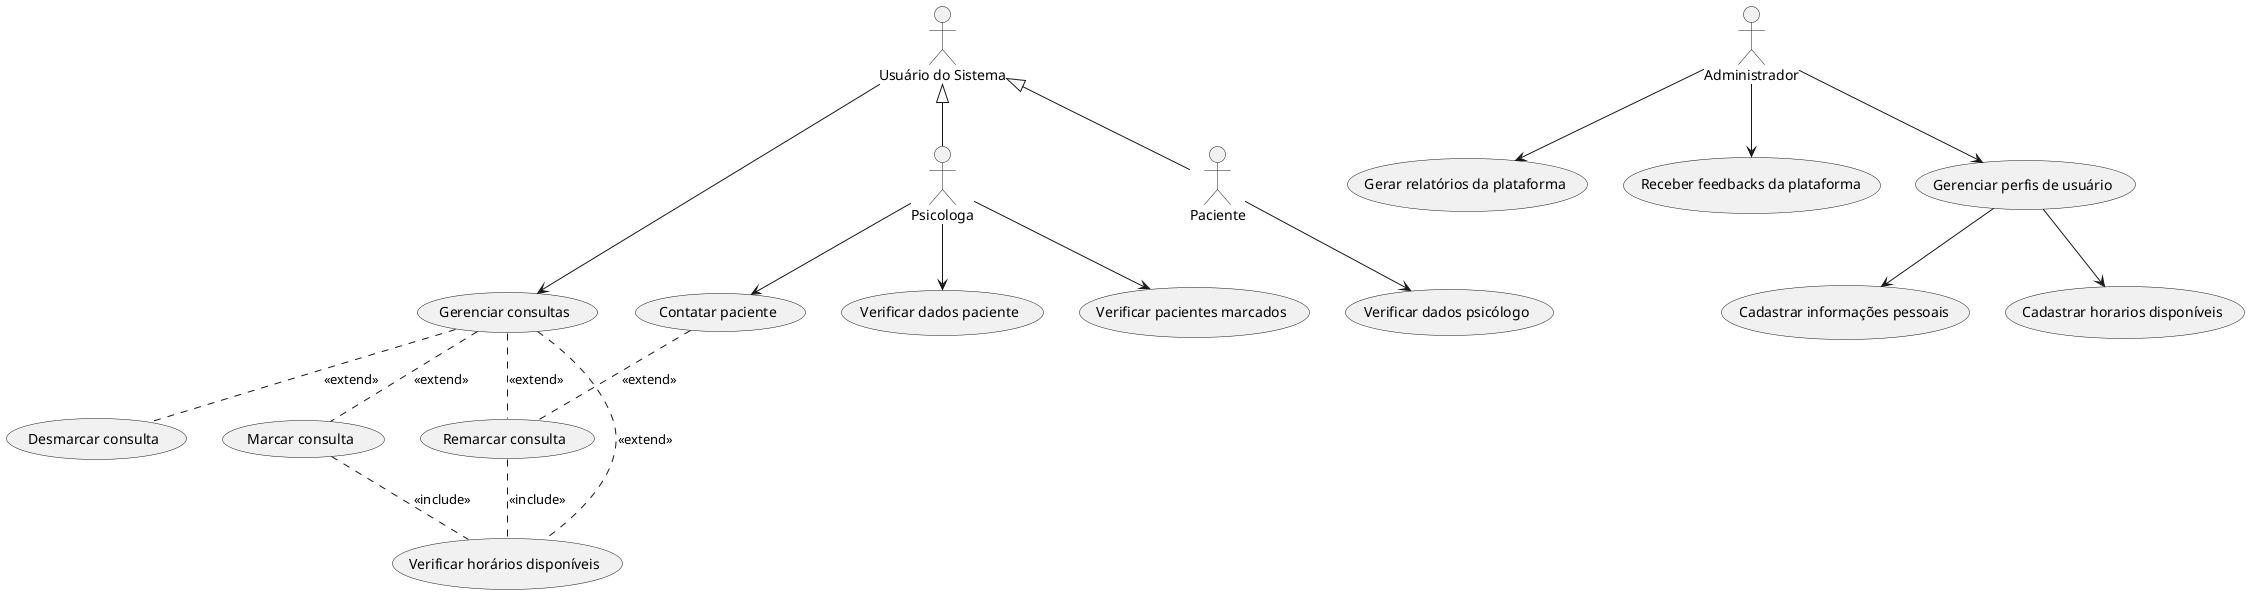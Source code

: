 @startuml
"Administrador" as admin
"Psicologa" as psi
"Paciente" as paci
"Usuário do Sistema" as user

"Cadastrar informações pessoais" as (cad)
"Marcar consulta" as (mar)
"Gerenciar consultas" as (gerenciarConsultas)
"Remarcar consulta" as (rem)
"Desmarcar consulta" as (desm)
"Verificar horários disponíveis" as (verificarHorarios)
"Verificar dados psicólogo" as (verificarPsico)
"Verificar dados paciente" as (verificarPaciente)
"Verificar pacientes marcados" as (verificarMarcados)
"Cadastrar horarios disponíveis" as (hor)

admin --> (Gerar relatórios da plataforma)
admin --> (Receber feedbacks da plataforma)
admin --> (Gerenciar perfis de usuário)

(Gerenciar perfis de usuário) --> (cad)
(Gerenciar perfis de usuário) --> (hor)

user <|-- psi
user <|-- paci



(gerenciarConsultas) <-u- user


(rem) .u. (gerenciarConsultas) : <<extend>>
(desm) .u. (gerenciarConsultas) : <<extend>>
(mar) .u. (gerenciarConsultas) : <<extend>>
(rem) .u. (Contatar paciente) : <<extend>>
(verificarHorarios) .u. (gerenciarConsultas) : <<extend>>

psi -d-> (Contatar paciente)

(rem) .. (verificarHorarios) : <<include>>
(mar) .down. (verificarHorarios) : <<include>> 

psi -d-> (verificarPaciente)
psi -d-> (verificarMarcados)
paci -d-> (verificarPsico)
@enduml